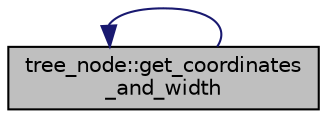 digraph "tree_node::get_coordinates_and_width"
{
  edge [fontname="Helvetica",fontsize="10",labelfontname="Helvetica",labelfontsize="10"];
  node [fontname="Helvetica",fontsize="10",shape=record];
  rankdir="LR";
  Node179 [label="tree_node::get_coordinates\l_and_width",height=0.2,width=0.4,color="black", fillcolor="grey75", style="filled", fontcolor="black"];
  Node179 -> Node179 [dir="back",color="midnightblue",fontsize="10",style="solid",fontname="Helvetica"];
}
